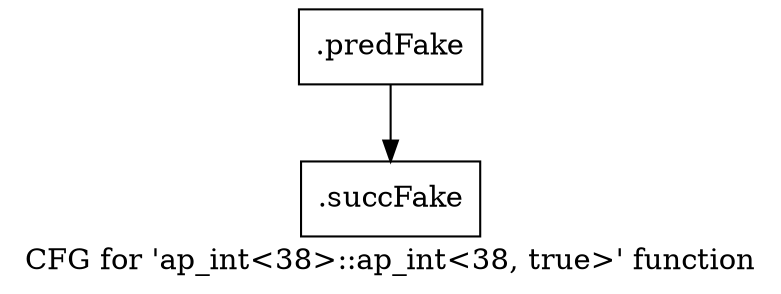 digraph "CFG for 'ap_int\<38\>::ap_int\<38, true\>' function" {
	label="CFG for 'ap_int\<38\>::ap_int\<38, true\>' function";

	Node0x5d56b50 [shape=record,filename="",linenumber="",label="{.predFake}"];
	Node0x5d56b50 -> Node0x627bb20[ callList="" memoryops="" filename="/mnt/xilinx/Vitis_HLS/2021.2/include/ap_int.h" execusionnum="5"];
	Node0x627bb20 [shape=record,filename="/mnt/xilinx/Vitis_HLS/2021.2/include/ap_int.h",linenumber="138",label="{.succFake}"];
}
